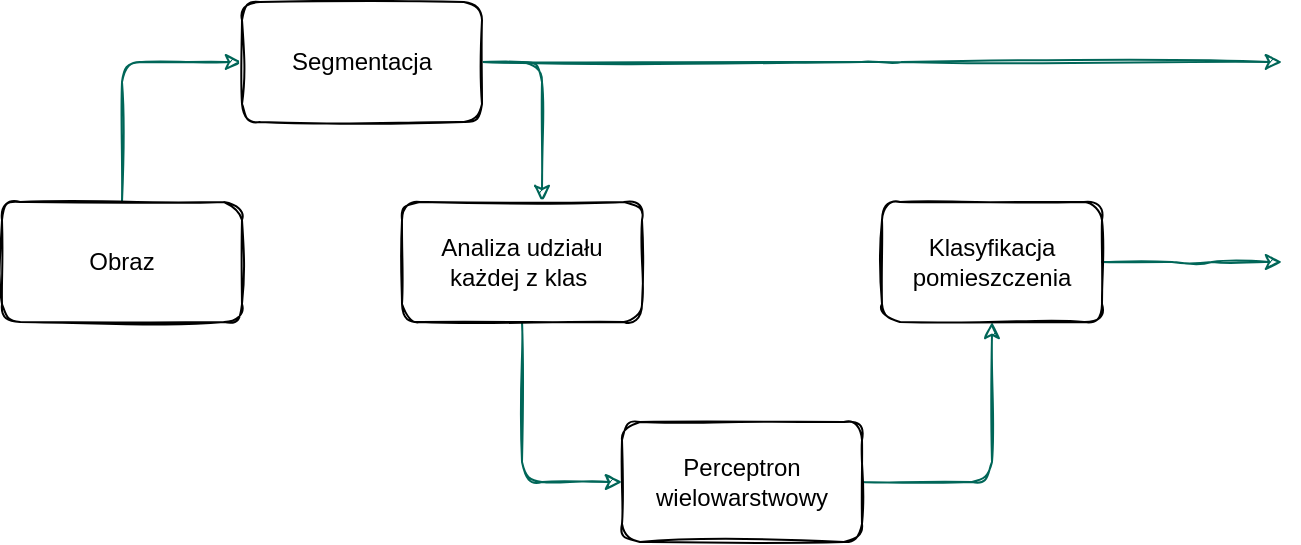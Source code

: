 <mxfile version="18.0.7" type="github"><diagram id="4XaYp4C3mwgIl7WlecGD" name="Page-1"><mxGraphModel dx="1010" dy="1412" grid="1" gridSize="10" guides="1" tooltips="1" connect="1" arrows="1" fold="1" page="1" pageScale="1" pageWidth="827" pageHeight="1169" background="none" math="0" shadow="0"><root><mxCell id="0"/><mxCell id="1" parent="0"/><mxCell id="zOeHjjjQX8aLnyFzLsXp-5" value="" style="edgeStyle=orthogonalEdgeStyle;rounded=1;sketch=1;orthogonalLoop=1;jettySize=auto;html=1;fontColor=#5C5C5C;strokeColor=#006658;fillColor=#21C0A5;entryX=0;entryY=0.5;entryDx=0;entryDy=0;" edge="1" parent="1" source="zOeHjjjQX8aLnyFzLsXp-1" target="zOeHjjjQX8aLnyFzLsXp-4"><mxGeometry relative="1" as="geometry"/></mxCell><mxCell id="zOeHjjjQX8aLnyFzLsXp-1" value="Obraz" style="rounded=1;whiteSpace=wrap;html=1;sketch=1;" vertex="1" parent="1"><mxGeometry x="110" y="200" width="120" height="60" as="geometry"/></mxCell><mxCell id="zOeHjjjQX8aLnyFzLsXp-7" value="" style="edgeStyle=orthogonalEdgeStyle;rounded=1;sketch=1;orthogonalLoop=1;jettySize=auto;html=1;fontColor=#5C5C5C;strokeColor=#006658;fillColor=#21C0A5;" edge="1" parent="1" source="zOeHjjjQX8aLnyFzLsXp-4" target="zOeHjjjQX8aLnyFzLsXp-6"><mxGeometry relative="1" as="geometry"><Array as="points"><mxPoint x="380" y="130"/></Array></mxGeometry></mxCell><mxCell id="zOeHjjjQX8aLnyFzLsXp-15" style="edgeStyle=orthogonalEdgeStyle;rounded=1;sketch=1;orthogonalLoop=1;jettySize=auto;html=1;fontColor=#5C5C5C;strokeColor=#006658;fillColor=#21C0A5;" edge="1" parent="1" source="zOeHjjjQX8aLnyFzLsXp-4"><mxGeometry relative="1" as="geometry"><mxPoint x="750" y="130" as="targetPoint"/></mxGeometry></mxCell><mxCell id="zOeHjjjQX8aLnyFzLsXp-4" value="Segmentacja" style="rounded=1;whiteSpace=wrap;html=1;sketch=1;" vertex="1" parent="1"><mxGeometry x="230" y="100" width="120" height="60" as="geometry"/></mxCell><mxCell id="zOeHjjjQX8aLnyFzLsXp-11" value="" style="edgeStyle=orthogonalEdgeStyle;rounded=1;sketch=1;orthogonalLoop=1;jettySize=auto;html=1;fontColor=#5C5C5C;strokeColor=#006658;fillColor=#21C0A5;" edge="1" parent="1" source="zOeHjjjQX8aLnyFzLsXp-6" target="zOeHjjjQX8aLnyFzLsXp-10"><mxGeometry relative="1" as="geometry"><Array as="points"><mxPoint x="370" y="340"/></Array></mxGeometry></mxCell><mxCell id="zOeHjjjQX8aLnyFzLsXp-6" value="Analiza udziału&lt;br&gt;każdej z klas&amp;nbsp;" style="rounded=1;whiteSpace=wrap;html=1;sketch=1;" vertex="1" parent="1"><mxGeometry x="310" y="200" width="120" height="60" as="geometry"/></mxCell><mxCell id="zOeHjjjQX8aLnyFzLsXp-13" value="" style="edgeStyle=orthogonalEdgeStyle;rounded=1;sketch=1;orthogonalLoop=1;jettySize=auto;html=1;fontColor=#5C5C5C;strokeColor=#006658;fillColor=#21C0A5;" edge="1" parent="1" source="zOeHjjjQX8aLnyFzLsXp-10" target="zOeHjjjQX8aLnyFzLsXp-12"><mxGeometry relative="1" as="geometry"/></mxCell><mxCell id="zOeHjjjQX8aLnyFzLsXp-10" value="Perceptron wielowarstwowy" style="rounded=1;whiteSpace=wrap;html=1;sketch=1;" vertex="1" parent="1"><mxGeometry x="420" y="310" width="120" height="60" as="geometry"/></mxCell><mxCell id="zOeHjjjQX8aLnyFzLsXp-14" style="edgeStyle=orthogonalEdgeStyle;rounded=1;sketch=1;orthogonalLoop=1;jettySize=auto;html=1;fontColor=#5C5C5C;strokeColor=#006658;fillColor=#21C0A5;" edge="1" parent="1" source="zOeHjjjQX8aLnyFzLsXp-12"><mxGeometry relative="1" as="geometry"><mxPoint x="750" y="230" as="targetPoint"/></mxGeometry></mxCell><mxCell id="zOeHjjjQX8aLnyFzLsXp-12" value="Klasyfikacja pomieszczenia" style="rounded=1;whiteSpace=wrap;html=1;sketch=1;" vertex="1" parent="1"><mxGeometry x="550" y="200" width="110" height="60" as="geometry"/></mxCell></root></mxGraphModel></diagram></mxfile>